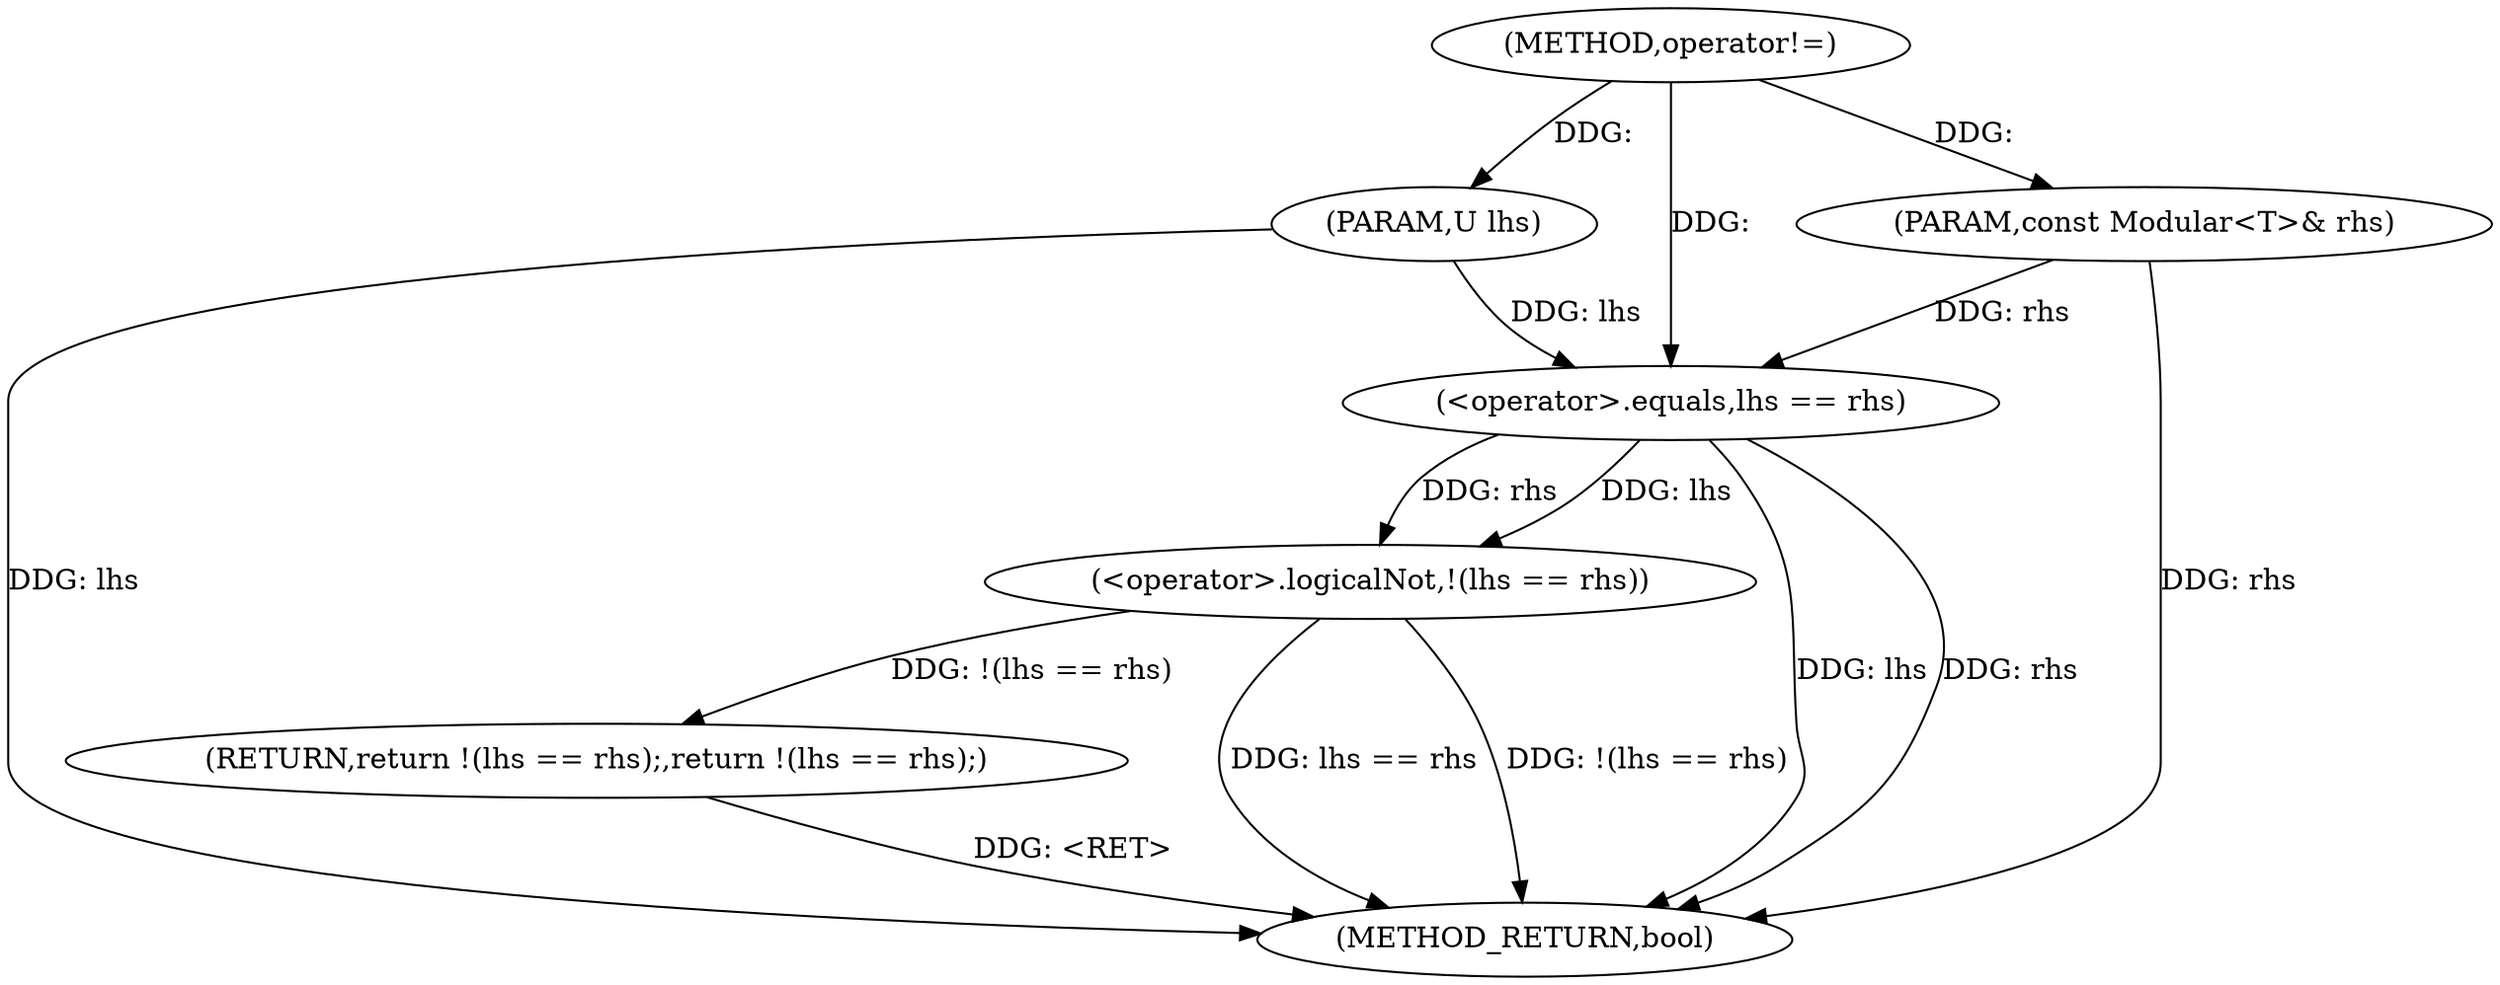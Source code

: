 digraph "operator!=" {  
"1000766" [label = "(METHOD,operator!=)" ]
"1000775" [label = "(METHOD_RETURN,bool)" ]
"1000767" [label = "(PARAM,U lhs)" ]
"1000768" [label = "(PARAM,const Modular<T>& rhs)" ]
"1000770" [label = "(RETURN,return !(lhs == rhs);,return !(lhs == rhs);)" ]
"1000771" [label = "(<operator>.logicalNot,!(lhs == rhs))" ]
"1000772" [label = "(<operator>.equals,lhs == rhs)" ]
  "1000770" -> "1000775"  [ label = "DDG: <RET>"] 
  "1000767" -> "1000775"  [ label = "DDG: lhs"] 
  "1000768" -> "1000775"  [ label = "DDG: rhs"] 
  "1000772" -> "1000775"  [ label = "DDG: lhs"] 
  "1000772" -> "1000775"  [ label = "DDG: rhs"] 
  "1000771" -> "1000775"  [ label = "DDG: lhs == rhs"] 
  "1000771" -> "1000775"  [ label = "DDG: !(lhs == rhs)"] 
  "1000766" -> "1000767"  [ label = "DDG: "] 
  "1000766" -> "1000768"  [ label = "DDG: "] 
  "1000771" -> "1000770"  [ label = "DDG: !(lhs == rhs)"] 
  "1000772" -> "1000771"  [ label = "DDG: rhs"] 
  "1000772" -> "1000771"  [ label = "DDG: lhs"] 
  "1000767" -> "1000772"  [ label = "DDG: lhs"] 
  "1000766" -> "1000772"  [ label = "DDG: "] 
  "1000768" -> "1000772"  [ label = "DDG: rhs"] 
}
